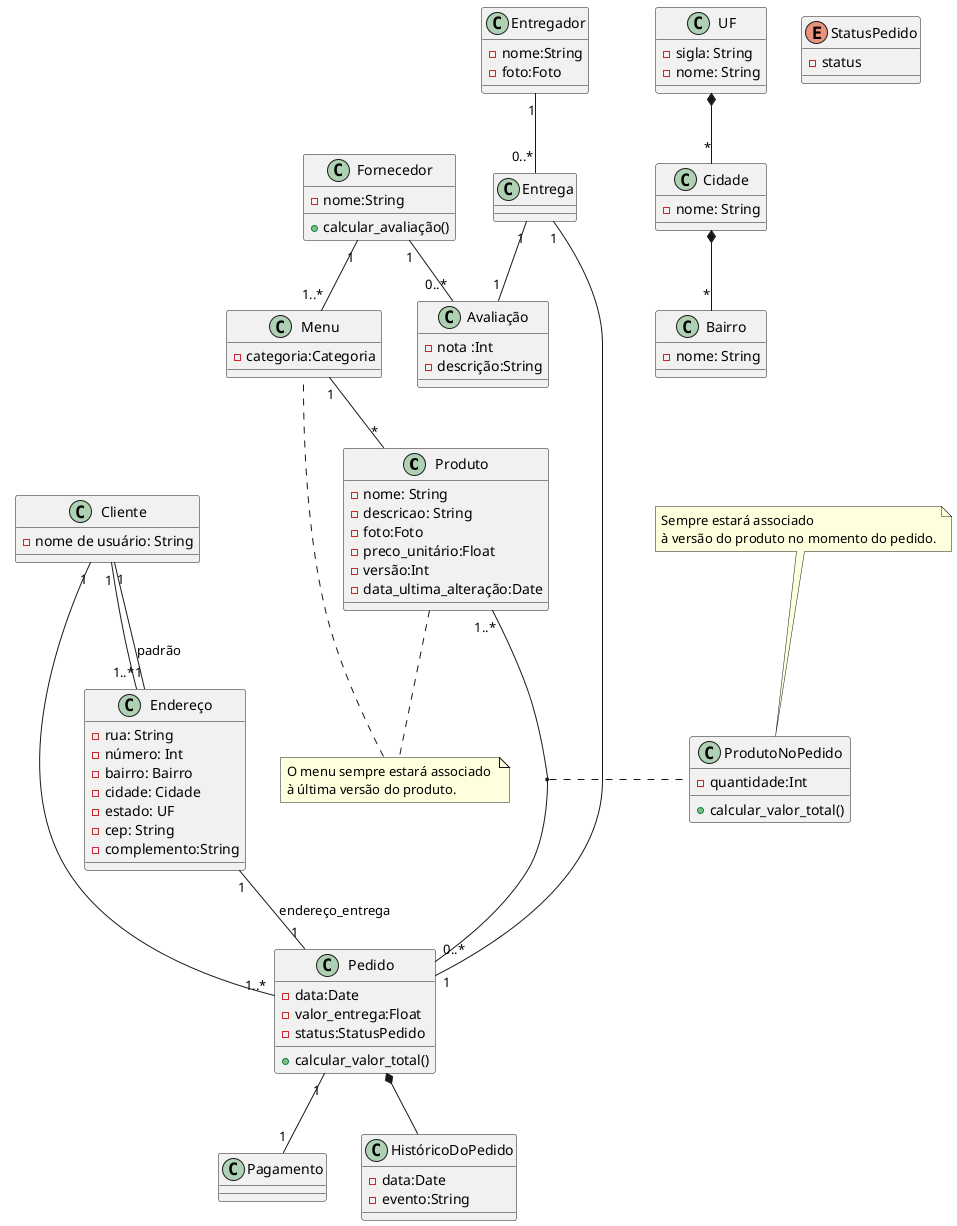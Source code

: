 @startuml
class Produto{
    - nome: String
    - descricao: String
    - foto:Foto
    - preco_unitário:Float
    - versão:Int
    - data_ultima_alteração:Date

}

class Cliente{
    - nome de usuário: String
}

class Endereço {
    - rua: String
    - número: Int
    - bairro: Bairro
    - cidade: Cidade
    - estado: UF
    - cep: String
    - complemento:String
}

class UF {
    - sigla: String
    - nome: String
}

class Cidade{
    - nome: String
}

enum StatusPedido {
   - status
}

class Bairro {
    - nome: String
}

class Menu{
  - categoria:Categoria
}

class Entregador{
  - nome:String
  - foto:Foto
}

class Fornecedor{
  - nome:String
  + calcular_avaliação()
}


class Pagamento{}

class Pedido{
  - data:Date
  - valor_entrega:Float
  - status:StatusPedido
  + calcular_valor_total()

}

class HistóricoDoPedido {
  - data:Date
  - evento:String
}

class Entrega{

}

class ProdutoNoPedido {
  - quantidade:Int

  + calcular_valor_total()
  
}

class Avaliação {
  - nota :Int
  - descrição:String
}

UF *-- "*" Cidade 
Cidade *-- "*" Bairro
Cliente "1" -- "1..*" Endereço
Cliente "1" -- "1" Endereço : padrão
Cliente "1" -- "1..*" Pedido
Entrega "1" -- "1" Pedido
Endereço "1" -- "1" Pedido: endereço_entrega
Entregador "1" -- "0..*" Entrega
Pedido "1" -- "1" Pagamento
Menu  "1" -- "*" Produto
Fornecedor "1" -- "1..*" Menu
Entrega "1" -- "1" Avaliação
Fornecedor "1" -- "0..*" Avaliação
Pedido *-- HistóricoDoPedido
Produto "1..*" -- "0..*" Pedido
(Produto, Pedido) .. ProdutoNoPedido


note "O menu sempre estará associado \nà última versão do produto." as N1
Produto .. N1
N1 .. Menu

note "Sempre estará associado \nà versão do produto no momento do pedido." as N2
N2 .. ProdutoNoPedido
@enduml